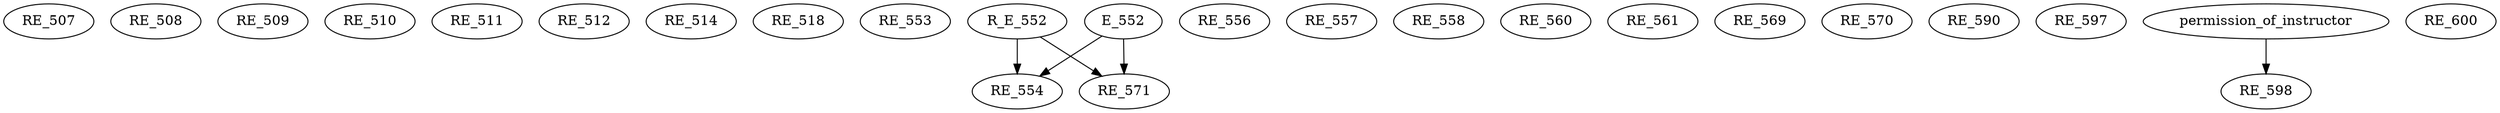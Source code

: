 digraph G {
    RE_507;
    RE_508;
    RE_509;
    RE_510;
    RE_511;
    RE_512;
    RE_514;
    RE_518;
    RE_553;
    edge [color=black];
    R_E_552 -> RE_554;
    E_552 -> RE_554;
    RE_556;
    RE_557;
    RE_558;
    RE_560;
    RE_561;
    RE_569;
    RE_570;
    edge [color=black];
    R_E_552 -> RE_571;
    E_552 -> RE_571;
    RE_590;
    RE_597;
    edge [color=black];
    permission_of_instructor -> RE_598;
    RE_600;
}
